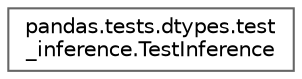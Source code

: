digraph "Graphical Class Hierarchy"
{
 // LATEX_PDF_SIZE
  bgcolor="transparent";
  edge [fontname=Helvetica,fontsize=10,labelfontname=Helvetica,labelfontsize=10];
  node [fontname=Helvetica,fontsize=10,shape=box,height=0.2,width=0.4];
  rankdir="LR";
  Node0 [id="Node000000",label="pandas.tests.dtypes.test\l_inference.TestInference",height=0.2,width=0.4,color="grey40", fillcolor="white", style="filled",URL="$d4/dae/classpandas_1_1tests_1_1dtypes_1_1test__inference_1_1TestInference.html",tooltip=" "];
}
